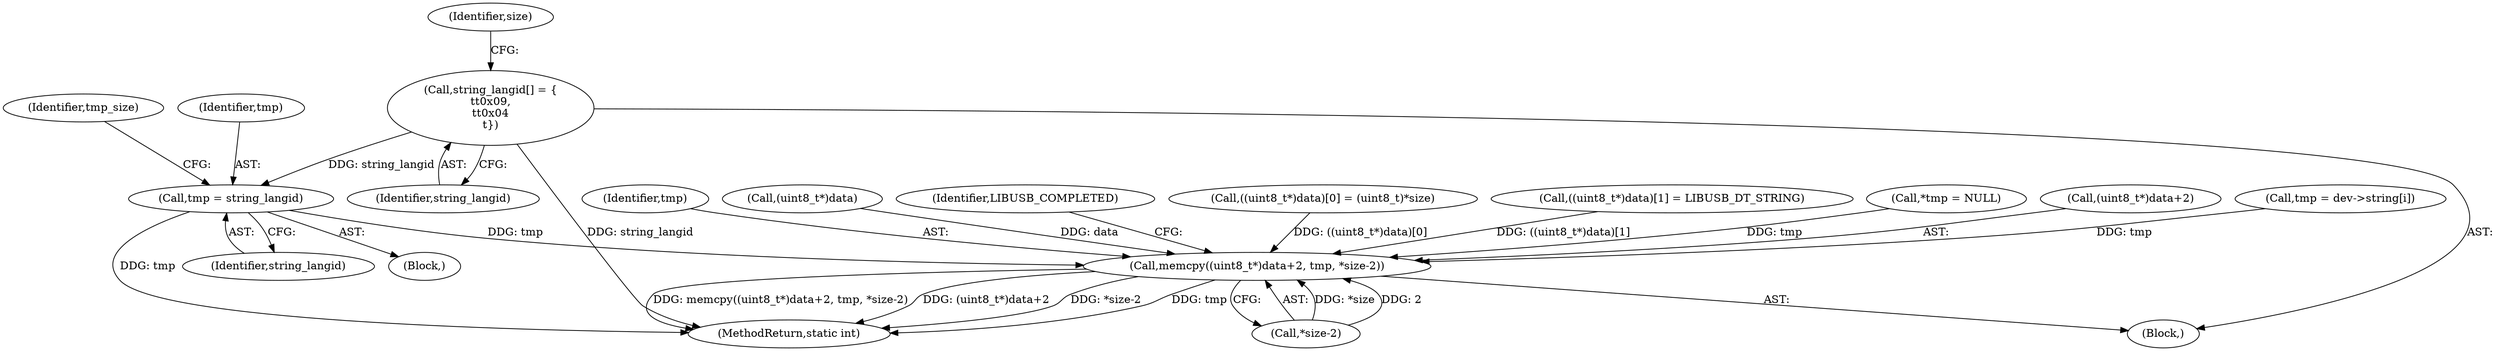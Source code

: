 digraph "1_Chrome_ac149a8d4371c0e01e0934fdd57b09e86f96b5b9_6@pointer" {
"1000138" [label="(Call,tmp = string_langid)"];
"1000118" [label="(Call,string_langid[] = {\n\t\t0x09,\n\t\t0x04\n\t})"];
"1000229" [label="(Call,memcpy((uint8_t*)data+2, tmp, *size-2))"];
"1000242" [label="(MethodReturn,static int)"];
"1000212" [label="(Call,((uint8_t*)data)[0] = (uint8_t)*size)"];
"1000140" [label="(Identifier,string_langid)"];
"1000222" [label="(Call,((uint8_t*)data)[1] = LIBUSB_DT_STRING)"];
"1000236" [label="(Call,*size-2)"];
"1000138" [label="(Call,tmp = string_langid)"];
"1000229" [label="(Call,memcpy((uint8_t*)data+2, tmp, *size-2))"];
"1000109" [label="(Call,*tmp = NULL)"];
"1000139" [label="(Identifier,tmp)"];
"1000119" [label="(Identifier,string_langid)"];
"1000124" [label="(Identifier,size)"];
"1000230" [label="(Call,(uint8_t*)data+2)"];
"1000168" [label="(Call,tmp = dev->string[i])"];
"1000235" [label="(Identifier,tmp)"];
"1000231" [label="(Call,(uint8_t*)data)"];
"1000118" [label="(Call,string_langid[] = {\n\t\t0x09,\n\t\t0x04\n\t})"];
"1000142" [label="(Identifier,tmp_size)"];
"1000137" [label="(Block,)"];
"1000107" [label="(Block,)"];
"1000241" [label="(Identifier,LIBUSB_COMPLETED)"];
"1000138" -> "1000137"  [label="AST: "];
"1000138" -> "1000140"  [label="CFG: "];
"1000139" -> "1000138"  [label="AST: "];
"1000140" -> "1000138"  [label="AST: "];
"1000142" -> "1000138"  [label="CFG: "];
"1000138" -> "1000242"  [label="DDG: tmp"];
"1000118" -> "1000138"  [label="DDG: string_langid"];
"1000138" -> "1000229"  [label="DDG: tmp"];
"1000118" -> "1000107"  [label="AST: "];
"1000118" -> "1000119"  [label="CFG: "];
"1000119" -> "1000118"  [label="AST: "];
"1000124" -> "1000118"  [label="CFG: "];
"1000118" -> "1000242"  [label="DDG: string_langid"];
"1000229" -> "1000107"  [label="AST: "];
"1000229" -> "1000236"  [label="CFG: "];
"1000230" -> "1000229"  [label="AST: "];
"1000235" -> "1000229"  [label="AST: "];
"1000236" -> "1000229"  [label="AST: "];
"1000241" -> "1000229"  [label="CFG: "];
"1000229" -> "1000242"  [label="DDG: *size-2"];
"1000229" -> "1000242"  [label="DDG: tmp"];
"1000229" -> "1000242"  [label="DDG: memcpy((uint8_t*)data+2, tmp, *size-2)"];
"1000229" -> "1000242"  [label="DDG: (uint8_t*)data+2"];
"1000222" -> "1000229"  [label="DDG: ((uint8_t*)data)[1]"];
"1000212" -> "1000229"  [label="DDG: ((uint8_t*)data)[0]"];
"1000231" -> "1000229"  [label="DDG: data"];
"1000168" -> "1000229"  [label="DDG: tmp"];
"1000109" -> "1000229"  [label="DDG: tmp"];
"1000236" -> "1000229"  [label="DDG: *size"];
"1000236" -> "1000229"  [label="DDG: 2"];
}

